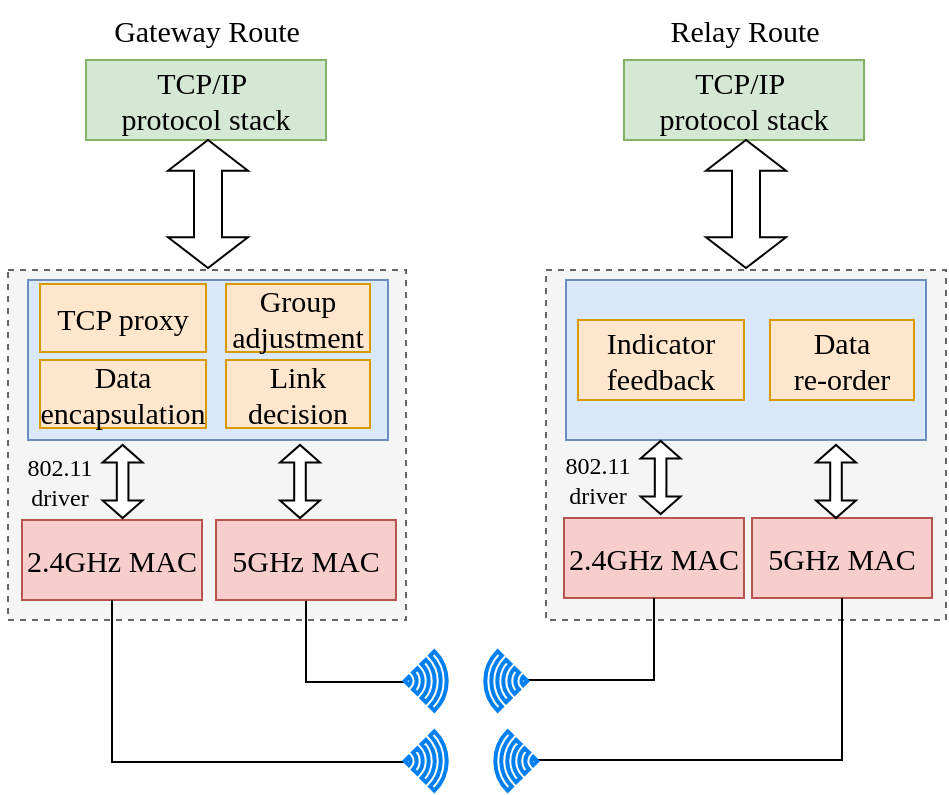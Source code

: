<mxfile version="24.4.0" type="device">
  <diagram name="第 1 页" id="LIUqHL0X2w6U-rpcTrq-">
    <mxGraphModel dx="1036" dy="614" grid="1" gridSize="10" guides="1" tooltips="1" connect="1" arrows="1" fold="1" page="1" pageScale="1" pageWidth="827" pageHeight="1169" math="0" shadow="0">
      <root>
        <mxCell id="0" />
        <mxCell id="1" parent="0" />
        <mxCell id="-NEYRqb8oMRF-ovIER5F-1" value="TCP/IP&amp;nbsp;&lt;div style=&quot;font-size: 15px;&quot;&gt;protocol stack&lt;br style=&quot;font-size: 15px;&quot;&gt;&lt;/div&gt;" style="rounded=0;whiteSpace=wrap;html=1;fontFamily=Times New Roman;fontSize=15;fillColor=#d5e8d4;strokeColor=#82b366;" parent="1" vertex="1">
          <mxGeometry x="120" y="120" width="120" height="40" as="geometry" />
        </mxCell>
        <mxCell id="-NEYRqb8oMRF-ovIER5F-2" value="" style="html=1;shadow=0;dashed=0;align=center;verticalAlign=middle;shape=mxgraph.arrows2.twoWayArrow;dy=0.65;dx=15.4;rotation=90;fontFamily=Times New Roman;fontSize=15;" parent="1" vertex="1">
          <mxGeometry x="149" y="172" width="64" height="40" as="geometry" />
        </mxCell>
        <mxCell id="-NEYRqb8oMRF-ovIER5F-3" value="" style="rounded=0;whiteSpace=wrap;html=1;dashed=1;fontFamily=Times New Roman;fontSize=15;fillColor=#f5f5f5;fontColor=#333333;strokeColor=#666666;" parent="1" vertex="1">
          <mxGeometry x="81" y="225" width="199" height="175" as="geometry" />
        </mxCell>
        <mxCell id="-NEYRqb8oMRF-ovIER5F-4" value="2.4GHz MAC" style="rounded=0;whiteSpace=wrap;html=1;fontFamily=Times New Roman;fontSize=15;fillColor=#f8cecc;strokeColor=#b85450;" parent="1" vertex="1">
          <mxGeometry x="88" y="350" width="90" height="40" as="geometry" />
        </mxCell>
        <mxCell id="-NEYRqb8oMRF-ovIER5F-33" style="edgeStyle=orthogonalEdgeStyle;rounded=0;orthogonalLoop=1;jettySize=auto;html=1;entryX=0.517;entryY=1.007;entryDx=0;entryDy=0;exitX=0.5;exitY=1;exitDx=0;exitDy=0;endArrow=none;endFill=0;entryPerimeter=0;" parent="1" source="-NEYRqb8oMRF-ovIER5F-5" target="-NEYRqb8oMRF-ovIER5F-36" edge="1">
          <mxGeometry relative="1" as="geometry">
            <mxPoint x="271" y="435" as="targetPoint" />
          </mxGeometry>
        </mxCell>
        <mxCell id="-NEYRqb8oMRF-ovIER5F-5" value="5GHz MAC" style="rounded=0;whiteSpace=wrap;html=1;fontFamily=Times New Roman;fontSize=15;fillColor=#f8cecc;strokeColor=#b85450;" parent="1" vertex="1">
          <mxGeometry x="185" y="350" width="90" height="40" as="geometry" />
        </mxCell>
        <mxCell id="-NEYRqb8oMRF-ovIER5F-6" value="" style="rounded=0;whiteSpace=wrap;html=1;fontFamily=Times New Roman;fontSize=15;fillColor=#dae8fc;strokeColor=#6c8ebf;" parent="1" vertex="1">
          <mxGeometry x="91" y="230" width="180" height="80" as="geometry" />
        </mxCell>
        <mxCell id="-NEYRqb8oMRF-ovIER5F-7" value="TCP proxy" style="rounded=0;whiteSpace=wrap;html=1;fontFamily=Times New Roman;fontSize=15;fillColor=#ffe6cc;strokeColor=#d79b00;" parent="1" vertex="1">
          <mxGeometry x="97" y="232" width="83" height="34" as="geometry" />
        </mxCell>
        <mxCell id="-NEYRqb8oMRF-ovIER5F-9" value="Group adjustment" style="rounded=0;whiteSpace=wrap;html=1;fontFamily=Times New Roman;fontSize=15;fillColor=#ffe6cc;strokeColor=#d79b00;" parent="1" vertex="1">
          <mxGeometry x="190" y="232" width="72" height="34" as="geometry" />
        </mxCell>
        <mxCell id="-NEYRqb8oMRF-ovIER5F-10" value="Data encapsulation" style="rounded=0;whiteSpace=wrap;html=1;fontFamily=Times New Roman;fontSize=15;fillColor=#ffe6cc;strokeColor=#d79b00;" parent="1" vertex="1">
          <mxGeometry x="97" y="270" width="83" height="34" as="geometry" />
        </mxCell>
        <mxCell id="-NEYRqb8oMRF-ovIER5F-11" value="Link decision" style="rounded=0;whiteSpace=wrap;html=1;fontFamily=Times New Roman;fontSize=15;fillColor=#ffe6cc;strokeColor=#d79b00;" parent="1" vertex="1">
          <mxGeometry x="190" y="270" width="72" height="34" as="geometry" />
        </mxCell>
        <mxCell id="-NEYRqb8oMRF-ovIER5F-12" value="" style="html=1;shadow=0;dashed=0;align=center;verticalAlign=middle;shape=mxgraph.arrows2.twoWayArrow;dy=0.71;dx=8.86;rotation=90;fontFamily=Times New Roman;fontSize=15;" parent="1" vertex="1">
          <mxGeometry x="120" y="320.75" width="36.62" height="20" as="geometry" />
        </mxCell>
        <mxCell id="-NEYRqb8oMRF-ovIER5F-14" value="" style="html=1;shadow=0;dashed=0;align=center;verticalAlign=middle;shape=mxgraph.arrows2.twoWayArrow;dy=0.71;dx=8.86;rotation=90;fontFamily=Times New Roman;fontSize=15;" parent="1" vertex="1">
          <mxGeometry x="208.69" y="320.75" width="36.62" height="20" as="geometry" />
        </mxCell>
        <mxCell id="-NEYRqb8oMRF-ovIER5F-15" value="TCP/IP&amp;nbsp;&lt;div style=&quot;font-size: 15px;&quot;&gt;protocol stack&lt;br style=&quot;font-size: 15px;&quot;&gt;&lt;/div&gt;" style="rounded=0;whiteSpace=wrap;html=1;fontFamily=Times New Roman;fontSize=15;fillColor=#d5e8d4;strokeColor=#82b366;" parent="1" vertex="1">
          <mxGeometry x="389" y="120" width="120" height="40" as="geometry" />
        </mxCell>
        <mxCell id="-NEYRqb8oMRF-ovIER5F-16" value="" style="html=1;shadow=0;dashed=0;align=center;verticalAlign=middle;shape=mxgraph.arrows2.twoWayArrow;dy=0.65;dx=15.4;rotation=90;fontFamily=Times New Roman;fontSize=15;" parent="1" vertex="1">
          <mxGeometry x="418" y="172" width="64" height="40" as="geometry" />
        </mxCell>
        <mxCell id="-NEYRqb8oMRF-ovIER5F-17" value="" style="rounded=0;whiteSpace=wrap;html=1;dashed=1;fontFamily=Times New Roman;fontSize=15;fillColor=#f5f5f5;fontColor=#333333;strokeColor=#666666;" parent="1" vertex="1">
          <mxGeometry x="350" y="225" width="200" height="175" as="geometry" />
        </mxCell>
        <mxCell id="-NEYRqb8oMRF-ovIER5F-18" value="2.4GHz MAC" style="rounded=0;whiteSpace=wrap;html=1;fontFamily=Times New Roman;fontSize=15;fillColor=#f8cecc;strokeColor=#b85450;" parent="1" vertex="1">
          <mxGeometry x="359" y="349" width="90" height="40" as="geometry" />
        </mxCell>
        <mxCell id="-NEYRqb8oMRF-ovIER5F-19" value="5GHz MAC" style="rounded=0;whiteSpace=wrap;html=1;fontFamily=Times New Roman;fontSize=15;fillColor=#f8cecc;strokeColor=#b85450;" parent="1" vertex="1">
          <mxGeometry x="453" y="349" width="90" height="40" as="geometry" />
        </mxCell>
        <mxCell id="-NEYRqb8oMRF-ovIER5F-20" value="" style="rounded=0;whiteSpace=wrap;html=1;fontFamily=Times New Roman;fontSize=15;fillColor=#dae8fc;strokeColor=#6c8ebf;" parent="1" vertex="1">
          <mxGeometry x="360" y="230" width="180" height="80" as="geometry" />
        </mxCell>
        <mxCell id="-NEYRqb8oMRF-ovIER5F-21" value="Indicator feedback" style="rounded=0;whiteSpace=wrap;html=1;fontFamily=Times New Roman;fontSize=15;fillColor=#ffe6cc;strokeColor=#d79b00;" parent="1" vertex="1">
          <mxGeometry x="366" y="250" width="83" height="40" as="geometry" />
        </mxCell>
        <mxCell id="-NEYRqb8oMRF-ovIER5F-22" value="Data&lt;div style=&quot;font-size: 15px;&quot;&gt;re-order&lt;/div&gt;" style="rounded=0;whiteSpace=wrap;html=1;fontFamily=Times New Roman;fontSize=15;fillColor=#ffe6cc;strokeColor=#d79b00;" parent="1" vertex="1">
          <mxGeometry x="462" y="250" width="72" height="40" as="geometry" />
        </mxCell>
        <mxCell id="-NEYRqb8oMRF-ovIER5F-25" value="" style="html=1;shadow=0;dashed=0;align=center;verticalAlign=middle;shape=mxgraph.arrows2.twoWayArrow;dy=0.71;dx=8.86;rotation=90;fontFamily=Times New Roman;fontSize=15;" parent="1" vertex="1">
          <mxGeometry x="389" y="318.75" width="36.62" height="20" as="geometry" />
        </mxCell>
        <mxCell id="-NEYRqb8oMRF-ovIER5F-26" value="" style="html=1;shadow=0;dashed=0;align=center;verticalAlign=middle;shape=mxgraph.arrows2.twoWayArrow;dy=0.71;dx=8.86;rotation=90;fontFamily=Times New Roman;fontSize=15;" parent="1" vertex="1">
          <mxGeometry x="476.69" y="320.75" width="36.62" height="20" as="geometry" />
        </mxCell>
        <mxCell id="-NEYRqb8oMRF-ovIER5F-27" value="Gateway Route" style="text;html=1;align=center;verticalAlign=middle;resizable=0;points=[];autosize=1;strokeColor=none;fillColor=none;fontFamily=Times New Roman;fontSize=15;" parent="1" vertex="1">
          <mxGeometry x="120" y="90" width="120" height="30" as="geometry" />
        </mxCell>
        <mxCell id="-NEYRqb8oMRF-ovIER5F-28" value="Relay Route" style="text;html=1;align=center;verticalAlign=middle;resizable=0;points=[];autosize=1;strokeColor=none;fillColor=none;fontFamily=Times New Roman;fontSize=15;" parent="1" vertex="1">
          <mxGeometry x="399" y="90" width="100" height="30" as="geometry" />
        </mxCell>
        <mxCell id="-NEYRqb8oMRF-ovIER5F-30" value="802.11 driver" style="text;html=1;align=center;verticalAlign=middle;whiteSpace=wrap;rounded=0;fontFamily=Times New Roman;" parent="1" vertex="1">
          <mxGeometry x="77" y="315.75" width="60" height="30" as="geometry" />
        </mxCell>
        <mxCell id="-NEYRqb8oMRF-ovIER5F-31" value="802.11 driver" style="text;html=1;align=center;verticalAlign=middle;whiteSpace=wrap;rounded=0;fontFamily=Times New Roman;" parent="1" vertex="1">
          <mxGeometry x="346" y="315" width="60" height="30" as="geometry" />
        </mxCell>
        <mxCell id="-NEYRqb8oMRF-ovIER5F-36" value="" style="html=1;verticalLabelPosition=bottom;align=center;labelBackgroundColor=#ffffff;verticalAlign=top;strokeWidth=2;strokeColor=#0080F0;shadow=0;dashed=0;shape=mxgraph.ios7.icons.wifi;pointerEvents=1;rotation=90;" parent="1" vertex="1">
          <mxGeometry x="275" y="420" width="29.7" height="21" as="geometry" />
        </mxCell>
        <mxCell id="-NEYRqb8oMRF-ovIER5F-37" style="edgeStyle=orthogonalEdgeStyle;rounded=0;orthogonalLoop=1;jettySize=auto;html=1;entryX=0.517;entryY=1.007;entryDx=0;entryDy=0;exitX=0.5;exitY=1;exitDx=0;exitDy=0;endArrow=none;endFill=0;entryPerimeter=0;" parent="1" source="-NEYRqb8oMRF-ovIER5F-4" target="-NEYRqb8oMRF-ovIER5F-38" edge="1">
          <mxGeometry relative="1" as="geometry">
            <mxPoint x="475.3" y="579" as="targetPoint" />
            <mxPoint x="160" y="424" as="sourcePoint" />
          </mxGeometry>
        </mxCell>
        <mxCell id="-NEYRqb8oMRF-ovIER5F-38" value="" style="html=1;verticalLabelPosition=bottom;align=center;labelBackgroundColor=#ffffff;verticalAlign=top;strokeWidth=2;strokeColor=#0080F0;shadow=0;dashed=0;shape=mxgraph.ios7.icons.wifi;pointerEvents=1;rotation=90;" parent="1" vertex="1">
          <mxGeometry x="275" y="460" width="29.7" height="21" as="geometry" />
        </mxCell>
        <mxCell id="-NEYRqb8oMRF-ovIER5F-39" style="edgeStyle=orthogonalEdgeStyle;rounded=0;orthogonalLoop=1;jettySize=auto;html=1;entryX=0.517;entryY=1.007;entryDx=0;entryDy=0;exitX=0.5;exitY=1;exitDx=0;exitDy=0;endArrow=none;endFill=0;entryPerimeter=0;" parent="1" source="-NEYRqb8oMRF-ovIER5F-19" target="-NEYRqb8oMRF-ovIER5F-40" edge="1">
          <mxGeometry relative="1" as="geometry">
            <mxPoint x="561" y="565" as="targetPoint" />
            <mxPoint x="520" y="520" as="sourcePoint" />
          </mxGeometry>
        </mxCell>
        <mxCell id="-NEYRqb8oMRF-ovIER5F-40" value="" style="html=1;verticalLabelPosition=bottom;align=center;labelBackgroundColor=#ffffff;verticalAlign=top;strokeWidth=2;strokeColor=#0080F0;shadow=0;dashed=0;shape=mxgraph.ios7.icons.wifi;pointerEvents=1;rotation=-90;" parent="1" vertex="1">
          <mxGeometry x="320.3" y="460" width="29.7" height="21" as="geometry" />
        </mxCell>
        <mxCell id="-NEYRqb8oMRF-ovIER5F-42" style="edgeStyle=orthogonalEdgeStyle;rounded=0;orthogonalLoop=1;jettySize=auto;html=1;entryX=0.517;entryY=1.007;entryDx=0;entryDy=0;exitX=0.5;exitY=1;exitDx=0;exitDy=0;endArrow=none;endFill=0;entryPerimeter=0;" parent="1" source="-NEYRqb8oMRF-ovIER5F-18" target="-NEYRqb8oMRF-ovIER5F-43" edge="1">
          <mxGeometry relative="1" as="geometry">
            <mxPoint x="556" y="525" as="targetPoint" />
            <mxPoint x="389" y="339" as="sourcePoint" />
          </mxGeometry>
        </mxCell>
        <mxCell id="-NEYRqb8oMRF-ovIER5F-43" value="" style="html=1;verticalLabelPosition=bottom;align=center;labelBackgroundColor=#ffffff;verticalAlign=top;strokeWidth=2;strokeColor=#0080F0;shadow=0;dashed=0;shape=mxgraph.ios7.icons.wifi;pointerEvents=1;rotation=-90;" parent="1" vertex="1">
          <mxGeometry x="315.3" y="420" width="29.7" height="21" as="geometry" />
        </mxCell>
      </root>
    </mxGraphModel>
  </diagram>
</mxfile>

